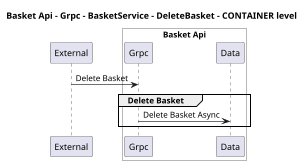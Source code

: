 @startuml
skinparam dpi 60

title Basket Api - Grpc - BasketService - DeleteBasket - CONTAINER level

participant "External" as C4InterFlow.Utils.ExternalSystem

box "Basket Api" #White

    participant "Grpc" as dotnet.eShop.Architecture.SoftwareSystems.BasketApi.Containers.Grpc
    participant "Data" as dotnet.eShop.Architecture.SoftwareSystems.BasketApi.Containers.Data
end box


C4InterFlow.Utils.ExternalSystem -> dotnet.eShop.Architecture.SoftwareSystems.BasketApi.Containers.Grpc : Delete Basket
group Delete Basket
dotnet.eShop.Architecture.SoftwareSystems.BasketApi.Containers.Grpc -> dotnet.eShop.Architecture.SoftwareSystems.BasketApi.Containers.Data : Delete Basket Async
end


@enduml

